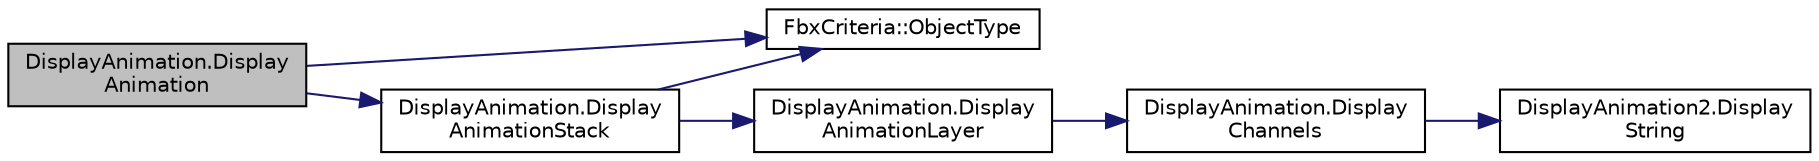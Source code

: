 digraph "DisplayAnimation.DisplayAnimation"
{
  edge [fontname="Helvetica",fontsize="10",labelfontname="Helvetica",labelfontsize="10"];
  node [fontname="Helvetica",fontsize="10",shape=record];
  rankdir="LR";
  Node2 [label="DisplayAnimation.Display\lAnimation",height=0.2,width=0.4,color="black", fillcolor="grey75", style="filled", fontcolor="black"];
  Node2 -> Node3 [color="midnightblue",fontsize="10",style="solid"];
  Node3 [label="FbxCriteria::ObjectType",height=0.2,width=0.4,color="black", fillcolor="white", style="filled",URL="$class_fbx_criteria.html#a760d66022a8febcd3fd0c5fbbb534023"];
  Node2 -> Node4 [color="midnightblue",fontsize="10",style="solid"];
  Node4 [label="DisplayAnimation.Display\lAnimationStack",height=0.2,width=0.4,color="black", fillcolor="white", style="filled",URL="$namespace_display_animation.html#a560436e55d1f2d1f4aaff438e885a889"];
  Node4 -> Node3 [color="midnightblue",fontsize="10",style="solid"];
  Node4 -> Node5 [color="midnightblue",fontsize="10",style="solid"];
  Node5 [label="DisplayAnimation.Display\lAnimationLayer",height=0.2,width=0.4,color="black", fillcolor="white", style="filled",URL="$namespace_display_animation.html#a4fd3c17c01601261c0804e033c5dbc54"];
  Node5 -> Node6 [color="midnightblue",fontsize="10",style="solid"];
  Node6 [label="DisplayAnimation.Display\lChannels",height=0.2,width=0.4,color="black", fillcolor="white", style="filled",URL="$namespace_display_animation.html#ac711b47e4bacac4e6ea3a13952d04789"];
  Node6 -> Node7 [color="midnightblue",fontsize="10",style="solid"];
  Node7 [label="DisplayAnimation2.Display\lString",height=0.2,width=0.4,color="black", fillcolor="white", style="filled",URL="$namespace_display_animation2.html#ad022ed8dee36f6dd02eaba9883652853"];
}
